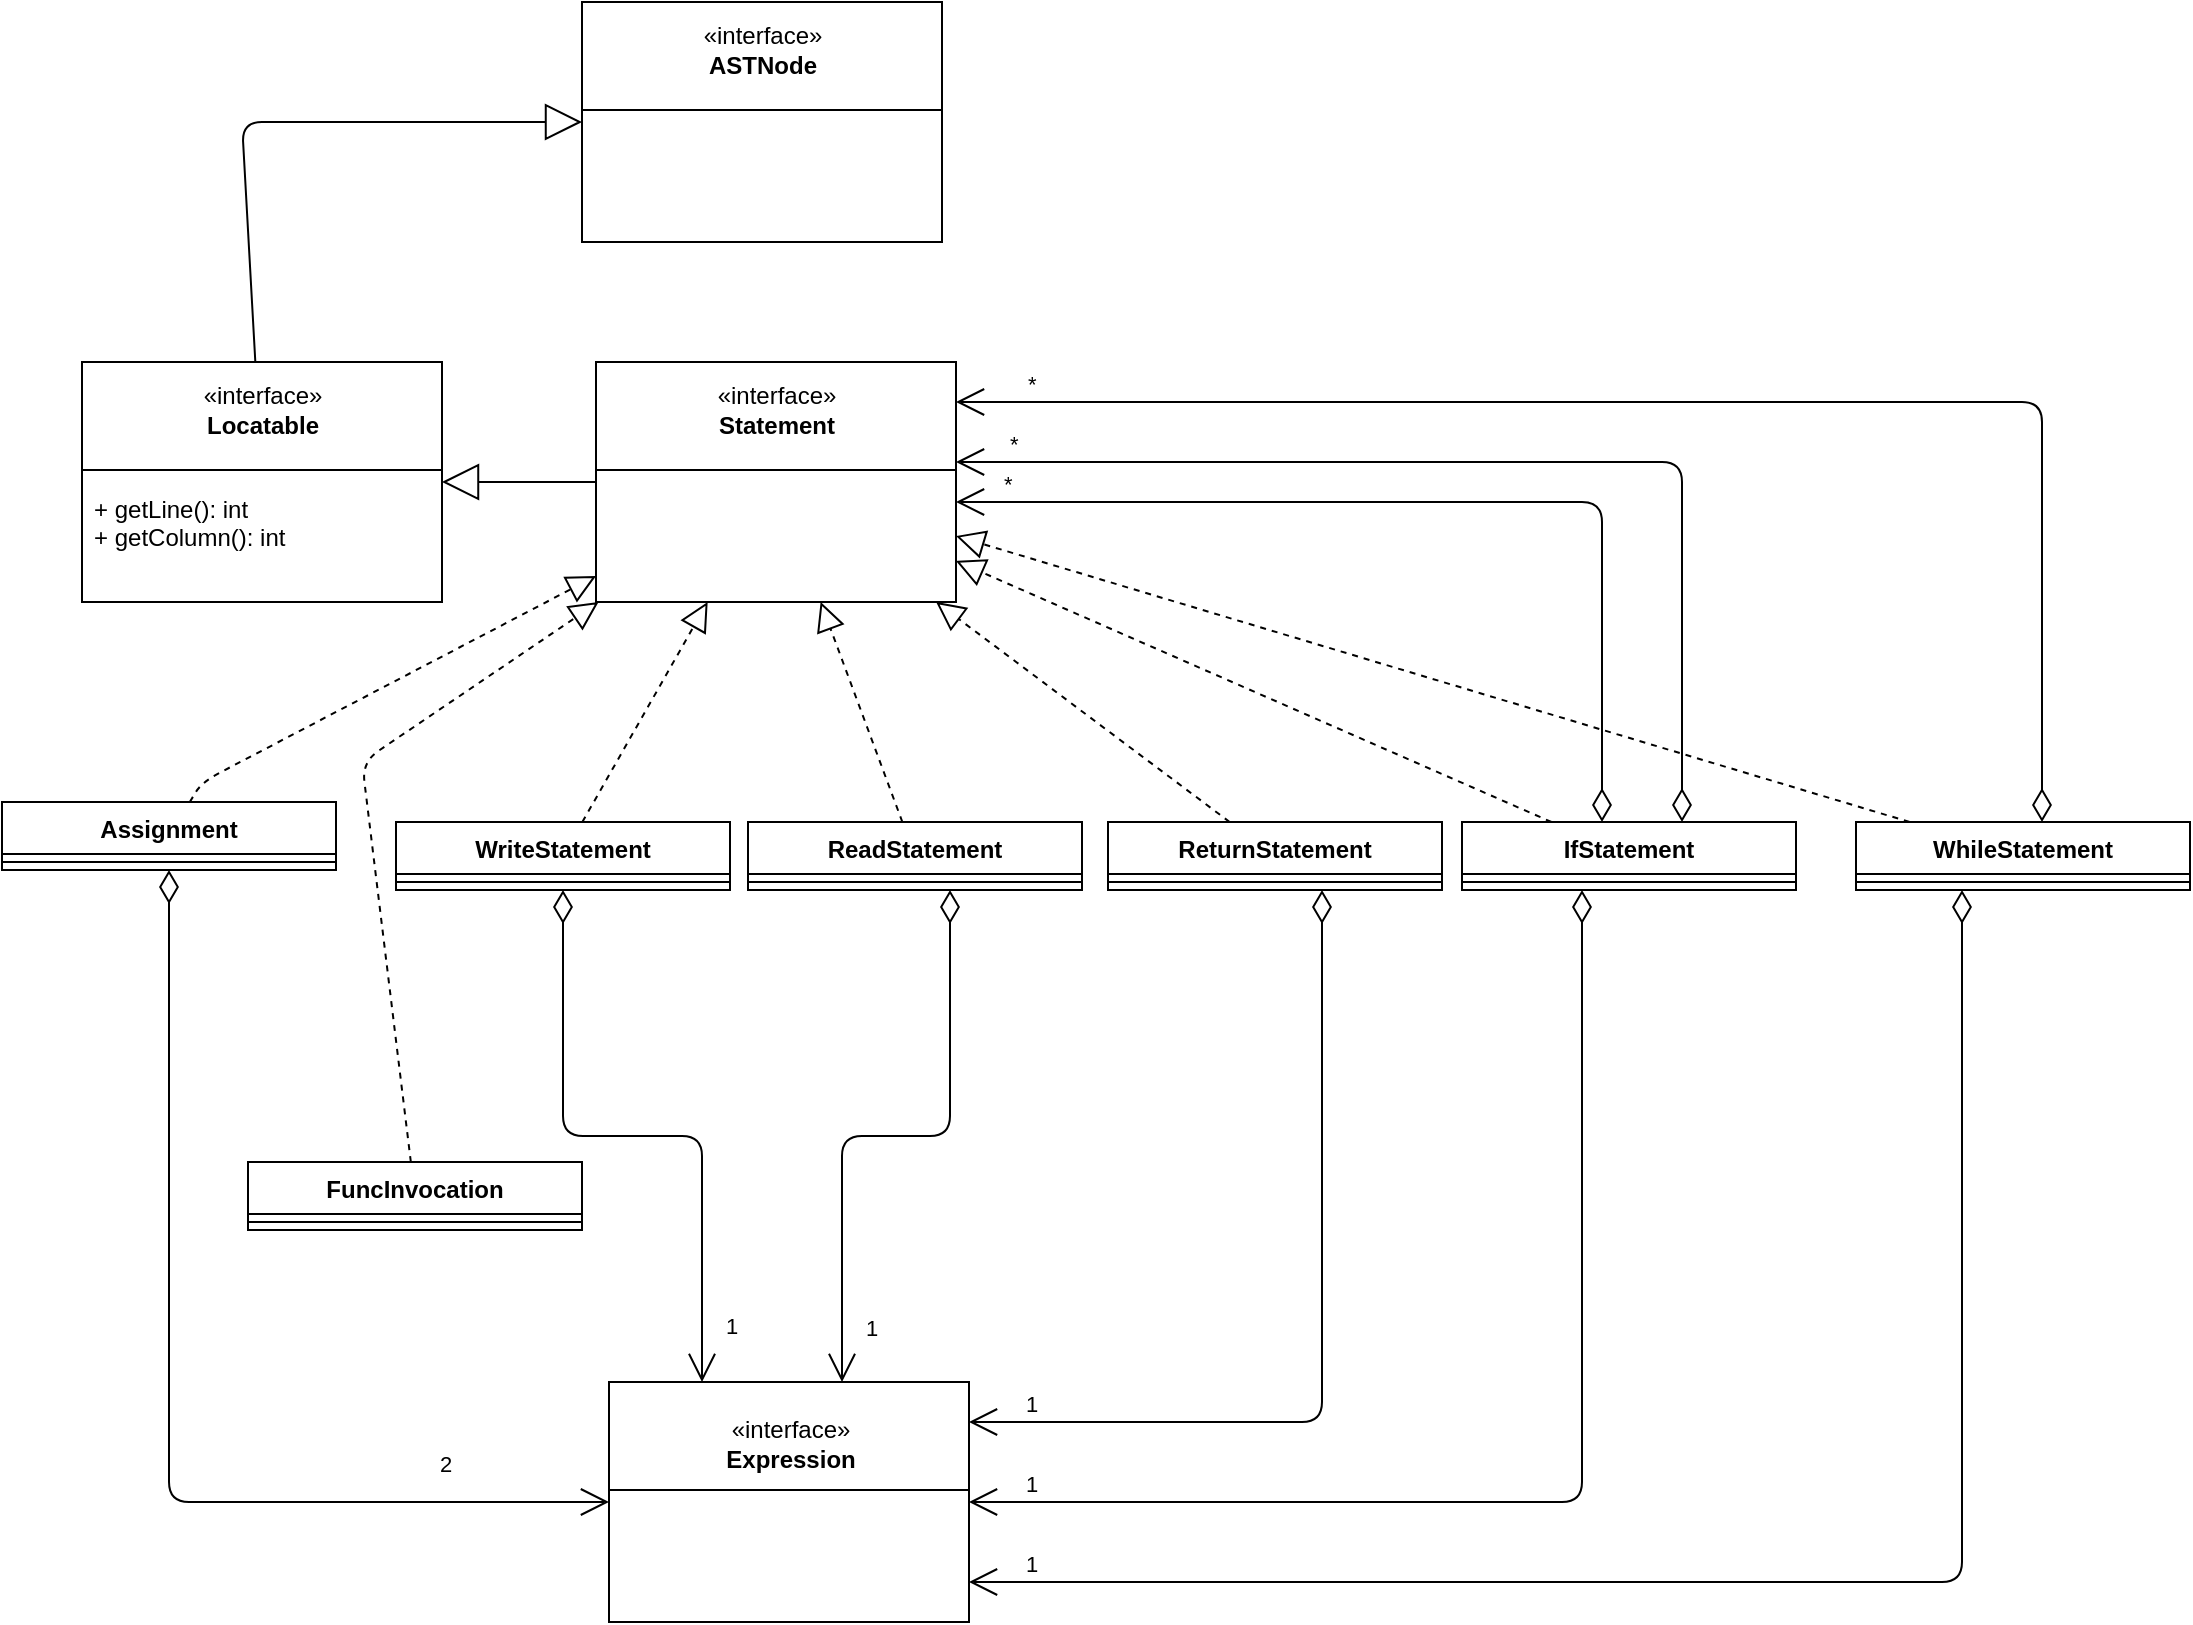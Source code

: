 <mxfile version="26.0.11" pages="2">
  <diagram id="vZv2f6N4h2fVlUgS8-mH" name="Page-1">
    <mxGraphModel dx="1303" dy="1513" grid="1" gridSize="10" guides="1" tooltips="1" connect="1" arrows="1" fold="1" page="1" pageScale="1" pageWidth="827" pageHeight="1169" math="0" shadow="0">
      <root>
        <mxCell id="0" />
        <mxCell id="1" parent="0" />
        <mxCell id="KlxbK8RUg1pbJQgt3YLl-1" value="Assignment" style="swimlane;fontStyle=1;align=center;verticalAlign=top;childLayout=stackLayout;horizontal=1;startSize=26;horizontalStack=0;resizeParent=1;resizeParentMax=0;resizeLast=0;collapsible=1;marginBottom=0;" parent="1" vertex="1">
          <mxGeometry x="50" y="430" width="167" height="34" as="geometry" />
        </mxCell>
        <mxCell id="KlxbK8RUg1pbJQgt3YLl-3" value="" style="line;strokeWidth=1;fillColor=none;align=left;verticalAlign=middle;spacingTop=-1;spacingLeft=3;spacingRight=3;rotatable=0;labelPosition=right;points=[];portConstraint=eastwest;" parent="KlxbK8RUg1pbJQgt3YLl-1" vertex="1">
          <mxGeometry y="26" width="167" height="8" as="geometry" />
        </mxCell>
        <mxCell id="KlxbK8RUg1pbJQgt3YLl-9" value="" style="group" parent="1" vertex="1" connectable="0">
          <mxGeometry x="353.5" y="720" width="180" height="120" as="geometry" />
        </mxCell>
        <mxCell id="KlxbK8RUg1pbJQgt3YLl-10" value="+ method(type): type" style="text;strokeColor=none;fillColor=none;align=left;verticalAlign=top;spacingLeft=4;spacingRight=4;overflow=hidden;rotatable=0;points=[[0,0.5],[1,0.5]];portConstraint=eastwest;" parent="KlxbK8RUg1pbJQgt3YLl-9" vertex="1">
          <mxGeometry y="60" width="180" height="50" as="geometry" />
        </mxCell>
        <mxCell id="KlxbK8RUg1pbJQgt3YLl-11" value="«interface»&lt;br&gt;&lt;b&gt;Expression&lt;br&gt;&lt;br&gt;&lt;br&gt;&lt;br&gt;&lt;br&gt;&lt;/b&gt;" style="html=1;" parent="KlxbK8RUg1pbJQgt3YLl-9" vertex="1">
          <mxGeometry width="180" height="120" as="geometry" />
        </mxCell>
        <mxCell id="KlxbK8RUg1pbJQgt3YLl-12" value="" style="line;strokeWidth=1;fillColor=none;align=left;verticalAlign=middle;spacingTop=-1;spacingLeft=3;spacingRight=3;rotatable=0;labelPosition=right;points=[];portConstraint=eastwest;" parent="KlxbK8RUg1pbJQgt3YLl-9" vertex="1">
          <mxGeometry y="50" width="180" height="8" as="geometry" />
        </mxCell>
        <mxCell id="KlxbK8RUg1pbJQgt3YLl-14" value="2" style="endArrow=open;html=1;endSize=12;startArrow=diamondThin;startSize=14;startFill=0;edgeStyle=orthogonalEdgeStyle;align=left;verticalAlign=bottom;" parent="1" source="KlxbK8RUg1pbJQgt3YLl-1" target="KlxbK8RUg1pbJQgt3YLl-11" edge="1">
          <mxGeometry x="0.675" y="10" relative="1" as="geometry">
            <mxPoint x="610" y="592.5" as="sourcePoint" />
            <mxPoint x="770" y="592.5" as="targetPoint" />
            <mxPoint as="offset" />
            <Array as="points">
              <mxPoint x="134" y="780" />
            </Array>
          </mxGeometry>
        </mxCell>
        <mxCell id="KlxbK8RUg1pbJQgt3YLl-15" value="" style="group" parent="1" vertex="1" connectable="0">
          <mxGeometry x="347" y="210" width="180" height="120" as="geometry" />
        </mxCell>
        <mxCell id="KlxbK8RUg1pbJQgt3YLl-16" value="+ method(type): type" style="text;strokeColor=none;fillColor=none;align=left;verticalAlign=top;spacingLeft=4;spacingRight=4;overflow=hidden;rotatable=0;points=[[0,0.5],[1,0.5]];portConstraint=eastwest;" parent="KlxbK8RUg1pbJQgt3YLl-15" vertex="1">
          <mxGeometry y="60" width="180" height="50" as="geometry" />
        </mxCell>
        <mxCell id="KlxbK8RUg1pbJQgt3YLl-17" value="«interface»&lt;br&gt;&lt;b&gt;Statement&lt;br&gt;&lt;br&gt;&lt;br&gt;&lt;br&gt;&lt;br&gt;&lt;br&gt;&lt;/b&gt;" style="html=1;" parent="KlxbK8RUg1pbJQgt3YLl-15" vertex="1">
          <mxGeometry width="180" height="120" as="geometry" />
        </mxCell>
        <mxCell id="KlxbK8RUg1pbJQgt3YLl-18" value="" style="line;strokeWidth=1;fillColor=none;align=left;verticalAlign=middle;spacingTop=-1;spacingLeft=3;spacingRight=3;rotatable=0;labelPosition=right;points=[];portConstraint=eastwest;" parent="KlxbK8RUg1pbJQgt3YLl-15" vertex="1">
          <mxGeometry y="50" width="180" height="8" as="geometry" />
        </mxCell>
        <mxCell id="KlxbK8RUg1pbJQgt3YLl-20" value="" style="endArrow=block;dashed=1;endFill=0;endSize=12;html=1;" parent="1" source="KlxbK8RUg1pbJQgt3YLl-1" target="KlxbK8RUg1pbJQgt3YLl-17" edge="1">
          <mxGeometry width="160" relative="1" as="geometry">
            <mxPoint x="100" y="340" as="sourcePoint" />
            <mxPoint x="260" y="340" as="targetPoint" />
            <Array as="points">
              <mxPoint x="150" y="420" />
            </Array>
          </mxGeometry>
        </mxCell>
        <mxCell id="KlxbK8RUg1pbJQgt3YLl-21" value="" style="group" parent="1" vertex="1" connectable="0">
          <mxGeometry x="90" y="210" width="180" height="120" as="geometry" />
        </mxCell>
        <mxCell id="KlxbK8RUg1pbJQgt3YLl-22" value="+ method(type): type" style="text;strokeColor=none;fillColor=none;align=left;verticalAlign=top;spacingLeft=4;spacingRight=4;overflow=hidden;rotatable=0;points=[[0,0.5],[1,0.5]];portConstraint=eastwest;" parent="KlxbK8RUg1pbJQgt3YLl-21" vertex="1">
          <mxGeometry y="60" width="180" height="50" as="geometry" />
        </mxCell>
        <mxCell id="KlxbK8RUg1pbJQgt3YLl-23" value="«interface»&lt;br&gt;&lt;b&gt;Locatable&lt;br&gt;&lt;br&gt;&lt;br&gt;&lt;br&gt;&lt;br&gt;&lt;br&gt;&lt;/b&gt;" style="html=1;" parent="KlxbK8RUg1pbJQgt3YLl-21" vertex="1">
          <mxGeometry width="180" height="120" as="geometry" />
        </mxCell>
        <mxCell id="KlxbK8RUg1pbJQgt3YLl-24" value="" style="line;strokeWidth=1;fillColor=none;align=left;verticalAlign=middle;spacingTop=-1;spacingLeft=3;spacingRight=3;rotatable=0;labelPosition=right;points=[];portConstraint=eastwest;" parent="KlxbK8RUg1pbJQgt3YLl-21" vertex="1">
          <mxGeometry y="50" width="180" height="8" as="geometry" />
        </mxCell>
        <mxCell id="KlxbK8RUg1pbJQgt3YLl-25" value="+ getLine(): int&#xa;+ getColumn(): int" style="text;strokeColor=none;fillColor=none;align=left;verticalAlign=top;spacingLeft=4;spacingRight=4;overflow=hidden;rotatable=0;points=[[0,0.5],[1,0.5]];portConstraint=eastwest;" parent="KlxbK8RUg1pbJQgt3YLl-21" vertex="1">
          <mxGeometry y="60" width="180" height="40" as="geometry" />
        </mxCell>
        <mxCell id="KlxbK8RUg1pbJQgt3YLl-27" value="" style="endArrow=block;endSize=16;endFill=0;html=1;" parent="1" source="KlxbK8RUg1pbJQgt3YLl-17" target="KlxbK8RUg1pbJQgt3YLl-23" edge="1">
          <mxGeometry width="160" relative="1" as="geometry">
            <mxPoint x="190" y="470" as="sourcePoint" />
            <mxPoint x="350" y="470" as="targetPoint" />
          </mxGeometry>
        </mxCell>
        <mxCell id="Yj_IBcFeHuNmgm66MgI8-1" value="IfStatement" style="swimlane;fontStyle=1;align=center;verticalAlign=top;childLayout=stackLayout;horizontal=1;startSize=26;horizontalStack=0;resizeParent=1;resizeParentMax=0;resizeLast=0;collapsible=1;marginBottom=0;" parent="1" vertex="1">
          <mxGeometry x="780" y="440" width="167" height="34" as="geometry" />
        </mxCell>
        <mxCell id="Yj_IBcFeHuNmgm66MgI8-3" value="" style="line;strokeWidth=1;fillColor=none;align=left;verticalAlign=middle;spacingTop=-1;spacingLeft=3;spacingRight=3;rotatable=0;labelPosition=right;points=[];portConstraint=eastwest;" parent="Yj_IBcFeHuNmgm66MgI8-1" vertex="1">
          <mxGeometry y="26" width="167" height="8" as="geometry" />
        </mxCell>
        <mxCell id="Yj_IBcFeHuNmgm66MgI8-6" value="" style="group" parent="1" vertex="1" connectable="0">
          <mxGeometry x="340" y="30" width="180" height="120" as="geometry" />
        </mxCell>
        <mxCell id="Yj_IBcFeHuNmgm66MgI8-7" value="+ method(type): type" style="text;strokeColor=none;fillColor=none;align=left;verticalAlign=top;spacingLeft=4;spacingRight=4;overflow=hidden;rotatable=0;points=[[0,0.5],[1,0.5]];portConstraint=eastwest;" parent="Yj_IBcFeHuNmgm66MgI8-6" vertex="1">
          <mxGeometry y="60" width="180" height="50" as="geometry" />
        </mxCell>
        <mxCell id="Yj_IBcFeHuNmgm66MgI8-8" value="«interface»&lt;br&gt;&lt;b&gt;ASTNode&lt;br&gt;&lt;br&gt;&lt;br&gt;&lt;br&gt;&lt;br&gt;&lt;br&gt;&lt;/b&gt;" style="html=1;" parent="Yj_IBcFeHuNmgm66MgI8-6" vertex="1">
          <mxGeometry width="180" height="120" as="geometry" />
        </mxCell>
        <mxCell id="Yj_IBcFeHuNmgm66MgI8-9" value="" style="line;strokeWidth=1;fillColor=none;align=left;verticalAlign=middle;spacingTop=-1;spacingLeft=3;spacingRight=3;rotatable=0;labelPosition=right;points=[];portConstraint=eastwest;" parent="Yj_IBcFeHuNmgm66MgI8-6" vertex="1">
          <mxGeometry y="50" width="180" height="8" as="geometry" />
        </mxCell>
        <mxCell id="Yj_IBcFeHuNmgm66MgI8-10" value="" style="endArrow=block;endSize=16;endFill=0;html=1;" parent="1" source="KlxbK8RUg1pbJQgt3YLl-23" target="Yj_IBcFeHuNmgm66MgI8-8" edge="1">
          <mxGeometry width="160" relative="1" as="geometry">
            <mxPoint x="380" y="264" as="sourcePoint" />
            <mxPoint x="220" y="255" as="targetPoint" />
            <Array as="points">
              <mxPoint x="170" y="90" />
            </Array>
          </mxGeometry>
        </mxCell>
        <mxCell id="Yj_IBcFeHuNmgm66MgI8-17" value="*" style="endArrow=open;html=1;endSize=12;startArrow=diamondThin;startSize=14;startFill=0;edgeStyle=orthogonalEdgeStyle;align=left;verticalAlign=bottom;" parent="1" source="Yj_IBcFeHuNmgm66MgI8-22" target="KlxbK8RUg1pbJQgt3YLl-17" edge="1">
          <mxGeometry x="0.91" relative="1" as="geometry">
            <mxPoint x="660" y="74.0" as="sourcePoint" />
            <mxPoint x="740" y="209.13" as="targetPoint" />
            <mxPoint as="offset" />
            <Array as="points">
              <mxPoint x="1070" y="230" />
            </Array>
          </mxGeometry>
        </mxCell>
        <mxCell id="Yj_IBcFeHuNmgm66MgI8-18" value="" style="endArrow=block;dashed=1;endFill=0;endSize=12;html=1;" parent="1" source="Yj_IBcFeHuNmgm66MgI8-1" target="KlxbK8RUg1pbJQgt3YLl-17" edge="1">
          <mxGeometry width="160" relative="1" as="geometry">
            <mxPoint x="570" y="390" as="sourcePoint" />
            <mxPoint x="730" y="390" as="targetPoint" />
          </mxGeometry>
        </mxCell>
        <mxCell id="Yj_IBcFeHuNmgm66MgI8-19" value="1" style="endArrow=open;html=1;endSize=12;startArrow=diamondThin;startSize=14;startFill=0;edgeStyle=orthogonalEdgeStyle;align=left;verticalAlign=bottom;" parent="1" source="Yj_IBcFeHuNmgm66MgI8-1" target="KlxbK8RUg1pbJQgt3YLl-11" edge="1">
          <mxGeometry x="0.913" relative="1" as="geometry">
            <mxPoint x="367" y="610" as="sourcePoint" />
            <mxPoint x="527" y="610" as="targetPoint" />
            <mxPoint as="offset" />
            <Array as="points">
              <mxPoint x="840" y="780" />
            </Array>
          </mxGeometry>
        </mxCell>
        <mxCell id="Yj_IBcFeHuNmgm66MgI8-22" value="WhileStatement" style="swimlane;fontStyle=1;align=center;verticalAlign=top;childLayout=stackLayout;horizontal=1;startSize=26;horizontalStack=0;resizeParent=1;resizeParentMax=0;resizeLast=0;collapsible=1;marginBottom=0;" parent="1" vertex="1">
          <mxGeometry x="977" y="440" width="167" height="34" as="geometry" />
        </mxCell>
        <mxCell id="Yj_IBcFeHuNmgm66MgI8-24" value="" style="line;strokeWidth=1;fillColor=none;align=left;verticalAlign=middle;spacingTop=-1;spacingLeft=3;spacingRight=3;rotatable=0;labelPosition=right;points=[];portConstraint=eastwest;" parent="Yj_IBcFeHuNmgm66MgI8-22" vertex="1">
          <mxGeometry y="26" width="167" height="8" as="geometry" />
        </mxCell>
        <mxCell id="Yj_IBcFeHuNmgm66MgI8-27" value="" style="endArrow=block;dashed=1;endFill=0;endSize=12;html=1;" parent="1" source="Yj_IBcFeHuNmgm66MgI8-22" target="KlxbK8RUg1pbJQgt3YLl-17" edge="1">
          <mxGeometry width="160" relative="1" as="geometry">
            <mxPoint x="600" y="516" as="sourcePoint" />
            <mxPoint x="760" y="516" as="targetPoint" />
          </mxGeometry>
        </mxCell>
        <mxCell id="Yj_IBcFeHuNmgm66MgI8-34" value="1" style="endArrow=open;html=1;endSize=12;startArrow=diamondThin;startSize=14;startFill=0;edgeStyle=orthogonalEdgeStyle;align=left;verticalAlign=bottom;" parent="1" source="Yj_IBcFeHuNmgm66MgI8-22" target="KlxbK8RUg1pbJQgt3YLl-11" edge="1">
          <mxGeometry x="0.937" relative="1" as="geometry">
            <mxPoint x="420" y="580" as="sourcePoint" />
            <mxPoint x="580" y="580" as="targetPoint" />
            <mxPoint as="offset" />
            <Array as="points">
              <mxPoint x="1030" y="820" />
            </Array>
          </mxGeometry>
        </mxCell>
        <mxCell id="Yj_IBcFeHuNmgm66MgI8-38" value="WriteStatement" style="swimlane;fontStyle=1;align=center;verticalAlign=top;childLayout=stackLayout;horizontal=1;startSize=26;horizontalStack=0;resizeParent=1;resizeParentMax=0;resizeLast=0;collapsible=1;marginBottom=0;" parent="1" vertex="1">
          <mxGeometry x="247" y="440" width="167" height="34" as="geometry" />
        </mxCell>
        <mxCell id="Yj_IBcFeHuNmgm66MgI8-39" value="" style="line;strokeWidth=1;fillColor=none;align=left;verticalAlign=middle;spacingTop=-1;spacingLeft=3;spacingRight=3;rotatable=0;labelPosition=right;points=[];portConstraint=eastwest;" parent="Yj_IBcFeHuNmgm66MgI8-38" vertex="1">
          <mxGeometry y="26" width="167" height="8" as="geometry" />
        </mxCell>
        <mxCell id="Yj_IBcFeHuNmgm66MgI8-40" value="ReadStatement" style="swimlane;fontStyle=1;align=center;verticalAlign=top;childLayout=stackLayout;horizontal=1;startSize=26;horizontalStack=0;resizeParent=1;resizeParentMax=0;resizeLast=0;collapsible=1;marginBottom=0;" parent="1" vertex="1">
          <mxGeometry x="423" y="440" width="167" height="34" as="geometry" />
        </mxCell>
        <mxCell id="Yj_IBcFeHuNmgm66MgI8-41" value="" style="line;strokeWidth=1;fillColor=none;align=left;verticalAlign=middle;spacingTop=-1;spacingLeft=3;spacingRight=3;rotatable=0;labelPosition=right;points=[];portConstraint=eastwest;" parent="Yj_IBcFeHuNmgm66MgI8-40" vertex="1">
          <mxGeometry y="26" width="167" height="8" as="geometry" />
        </mxCell>
        <mxCell id="Yj_IBcFeHuNmgm66MgI8-42" value="" style="endArrow=block;dashed=1;endFill=0;endSize=12;html=1;" parent="1" source="Yj_IBcFeHuNmgm66MgI8-40" target="KlxbK8RUg1pbJQgt3YLl-17" edge="1">
          <mxGeometry width="160" relative="1" as="geometry">
            <mxPoint x="430" y="410" as="sourcePoint" />
            <mxPoint x="590" y="410" as="targetPoint" />
          </mxGeometry>
        </mxCell>
        <mxCell id="Yj_IBcFeHuNmgm66MgI8-43" value="" style="endArrow=block;dashed=1;endFill=0;endSize=12;html=1;" parent="1" source="Yj_IBcFeHuNmgm66MgI8-38" target="KlxbK8RUg1pbJQgt3YLl-17" edge="1">
          <mxGeometry width="160" relative="1" as="geometry">
            <mxPoint x="310" y="390" as="sourcePoint" />
            <mxPoint x="470" y="390" as="targetPoint" />
          </mxGeometry>
        </mxCell>
        <mxCell id="Yj_IBcFeHuNmgm66MgI8-44" value="1" style="endArrow=open;html=1;endSize=12;startArrow=diamondThin;startSize=14;startFill=0;edgeStyle=orthogonalEdgeStyle;align=left;verticalAlign=bottom;" parent="1" source="Yj_IBcFeHuNmgm66MgI8-38" target="KlxbK8RUg1pbJQgt3YLl-11" edge="1">
          <mxGeometry x="0.875" y="10" relative="1" as="geometry">
            <mxPoint x="290" y="570" as="sourcePoint" />
            <mxPoint x="450" y="570" as="targetPoint" />
            <mxPoint as="offset" />
            <Array as="points">
              <mxPoint x="330" y="597" />
              <mxPoint x="400" y="597" />
            </Array>
          </mxGeometry>
        </mxCell>
        <mxCell id="Yj_IBcFeHuNmgm66MgI8-45" value="1" style="endArrow=open;html=1;endSize=12;startArrow=diamondThin;startSize=14;startFill=0;edgeStyle=orthogonalEdgeStyle;align=left;verticalAlign=bottom;" parent="1" source="Yj_IBcFeHuNmgm66MgI8-40" target="KlxbK8RUg1pbJQgt3YLl-11" edge="1">
          <mxGeometry x="0.875" y="10" relative="1" as="geometry">
            <mxPoint x="480" y="610" as="sourcePoint" />
            <mxPoint x="640" y="610" as="targetPoint" />
            <mxPoint as="offset" />
            <Array as="points">
              <mxPoint x="524" y="597" />
              <mxPoint x="470" y="597" />
            </Array>
          </mxGeometry>
        </mxCell>
        <mxCell id="Yj_IBcFeHuNmgm66MgI8-47" value="ReturnStatement" style="swimlane;fontStyle=1;align=center;verticalAlign=top;childLayout=stackLayout;horizontal=1;startSize=26;horizontalStack=0;resizeParent=1;resizeParentMax=0;resizeLast=0;collapsible=1;marginBottom=0;" parent="1" vertex="1">
          <mxGeometry x="603" y="440" width="167" height="34" as="geometry" />
        </mxCell>
        <mxCell id="Yj_IBcFeHuNmgm66MgI8-48" value="" style="line;strokeWidth=1;fillColor=none;align=left;verticalAlign=middle;spacingTop=-1;spacingLeft=3;spacingRight=3;rotatable=0;labelPosition=right;points=[];portConstraint=eastwest;" parent="Yj_IBcFeHuNmgm66MgI8-47" vertex="1">
          <mxGeometry y="26" width="167" height="8" as="geometry" />
        </mxCell>
        <mxCell id="Yj_IBcFeHuNmgm66MgI8-49" value="" style="endArrow=block;dashed=1;endFill=0;endSize=12;html=1;" parent="1" source="Yj_IBcFeHuNmgm66MgI8-47" target="KlxbK8RUg1pbJQgt3YLl-17" edge="1">
          <mxGeometry width="160" relative="1" as="geometry">
            <mxPoint x="603" y="430" as="sourcePoint" />
            <mxPoint x="562" y="320" as="targetPoint" />
          </mxGeometry>
        </mxCell>
        <mxCell id="Yj_IBcFeHuNmgm66MgI8-50" value="1" style="endArrow=open;html=1;endSize=12;startArrow=diamondThin;startSize=14;startFill=0;edgeStyle=orthogonalEdgeStyle;align=left;verticalAlign=bottom;" parent="1" source="Yj_IBcFeHuNmgm66MgI8-47" target="KlxbK8RUg1pbJQgt3YLl-11" edge="1">
          <mxGeometry x="0.88" relative="1" as="geometry">
            <mxPoint x="590" y="580" as="sourcePoint" />
            <mxPoint x="750" y="580" as="targetPoint" />
            <mxPoint as="offset" />
            <Array as="points">
              <mxPoint x="710" y="740" />
            </Array>
          </mxGeometry>
        </mxCell>
        <mxCell id="Xgbvs4KRls7eKY-EMca--1" value="*" style="endArrow=open;html=1;endSize=12;startArrow=diamondThin;startSize=14;startFill=0;edgeStyle=orthogonalEdgeStyle;align=left;verticalAlign=bottom;" parent="1" source="Yj_IBcFeHuNmgm66MgI8-1" target="KlxbK8RUg1pbJQgt3YLl-17" edge="1">
          <mxGeometry x="0.91" relative="1" as="geometry">
            <mxPoint x="1080" y="450" as="sourcePoint" />
            <mxPoint x="537" y="240" as="targetPoint" />
            <mxPoint as="offset" />
            <Array as="points">
              <mxPoint x="850" y="280" />
            </Array>
          </mxGeometry>
        </mxCell>
        <mxCell id="Xgbvs4KRls7eKY-EMca--2" value="*" style="endArrow=open;html=1;endSize=12;startArrow=diamondThin;startSize=14;startFill=0;edgeStyle=orthogonalEdgeStyle;align=left;verticalAlign=bottom;" parent="1" source="Yj_IBcFeHuNmgm66MgI8-1" target="KlxbK8RUg1pbJQgt3YLl-17" edge="1">
          <mxGeometry x="0.91" relative="1" as="geometry">
            <mxPoint x="860" y="450" as="sourcePoint" />
            <mxPoint x="537" y="280" as="targetPoint" />
            <mxPoint as="offset" />
            <Array as="points">
              <mxPoint x="890" y="260" />
            </Array>
          </mxGeometry>
        </mxCell>
        <mxCell id="Xgbvs4KRls7eKY-EMca--3" value="FuncInvocation" style="swimlane;fontStyle=1;align=center;verticalAlign=top;childLayout=stackLayout;horizontal=1;startSize=26;horizontalStack=0;resizeParent=1;resizeParentMax=0;resizeLast=0;collapsible=1;marginBottom=0;" parent="1" vertex="1">
          <mxGeometry x="173" y="610" width="167" height="34" as="geometry" />
        </mxCell>
        <mxCell id="Xgbvs4KRls7eKY-EMca--4" value="" style="line;strokeWidth=1;fillColor=none;align=left;verticalAlign=middle;spacingTop=-1;spacingLeft=3;spacingRight=3;rotatable=0;labelPosition=right;points=[];portConstraint=eastwest;" parent="Xgbvs4KRls7eKY-EMca--3" vertex="1">
          <mxGeometry y="26" width="167" height="8" as="geometry" />
        </mxCell>
        <mxCell id="Xgbvs4KRls7eKY-EMca--5" value="" style="endArrow=block;dashed=1;endFill=0;endSize=12;html=1;" parent="1" source="Xgbvs4KRls7eKY-EMca--3" target="KlxbK8RUg1pbJQgt3YLl-17" edge="1">
          <mxGeometry width="160" relative="1" as="geometry">
            <mxPoint x="350" y="450" as="sourcePoint" />
            <mxPoint x="413" y="340" as="targetPoint" />
            <Array as="points">
              <mxPoint x="230" y="410" />
            </Array>
          </mxGeometry>
        </mxCell>
      </root>
    </mxGraphModel>
  </diagram>
  <diagram id="bk84AN6vChEhuG9X8hu6" name="Statements">
    <mxGraphModel dx="1434" dy="830" grid="0" gridSize="10" guides="1" tooltips="1" connect="1" arrows="1" fold="1" page="0" pageScale="1" pageWidth="827" pageHeight="1169" math="0" shadow="0">
      <root>
        <mxCell id="0" />
        <mxCell id="1" parent="0" />
      </root>
    </mxGraphModel>
  </diagram>
</mxfile>
